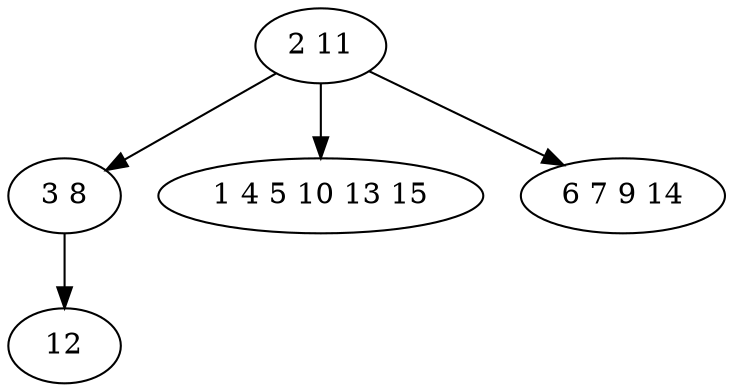 digraph true_tree {
	"0" -> "1"
	"0" -> "2"
	"0" -> "3"
	"1" -> "4"
	"0" [label="2 11"];
	"1" [label="3 8"];
	"2" [label="1 4 5 10 13 15"];
	"3" [label="6 7 9 14"];
	"4" [label="12"];
}
